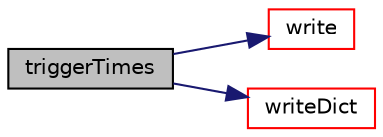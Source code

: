 digraph "triggerTimes"
{
  bgcolor="transparent";
  edge [fontname="Helvetica",fontsize="10",labelfontname="Helvetica",labelfontsize="10"];
  node [fontname="Helvetica",fontsize="10",shape=record];
  rankdir="LR";
  Node1 [label="triggerTimes",height=0.2,width=0.4,color="black", fillcolor="grey75", style="filled", fontcolor="black"];
  Node1 -> Node2 [color="midnightblue",fontsize="10",style="solid",fontname="Helvetica"];
  Node2 [label="write",height=0.2,width=0.4,color="red",URL="$a00080.html#a0941061ad5a26be83b4107d05750ace6",tooltip="Write. "];
  Node1 -> Node3 [color="midnightblue",fontsize="10",style="solid",fontname="Helvetica"];
  Node3 [label="writeDict",height=0.2,width=0.4,color="red",URL="$a00080.html#af77027c10b89b764f28cf777c66c4be6",tooltip="Write dictionary. "];
}
